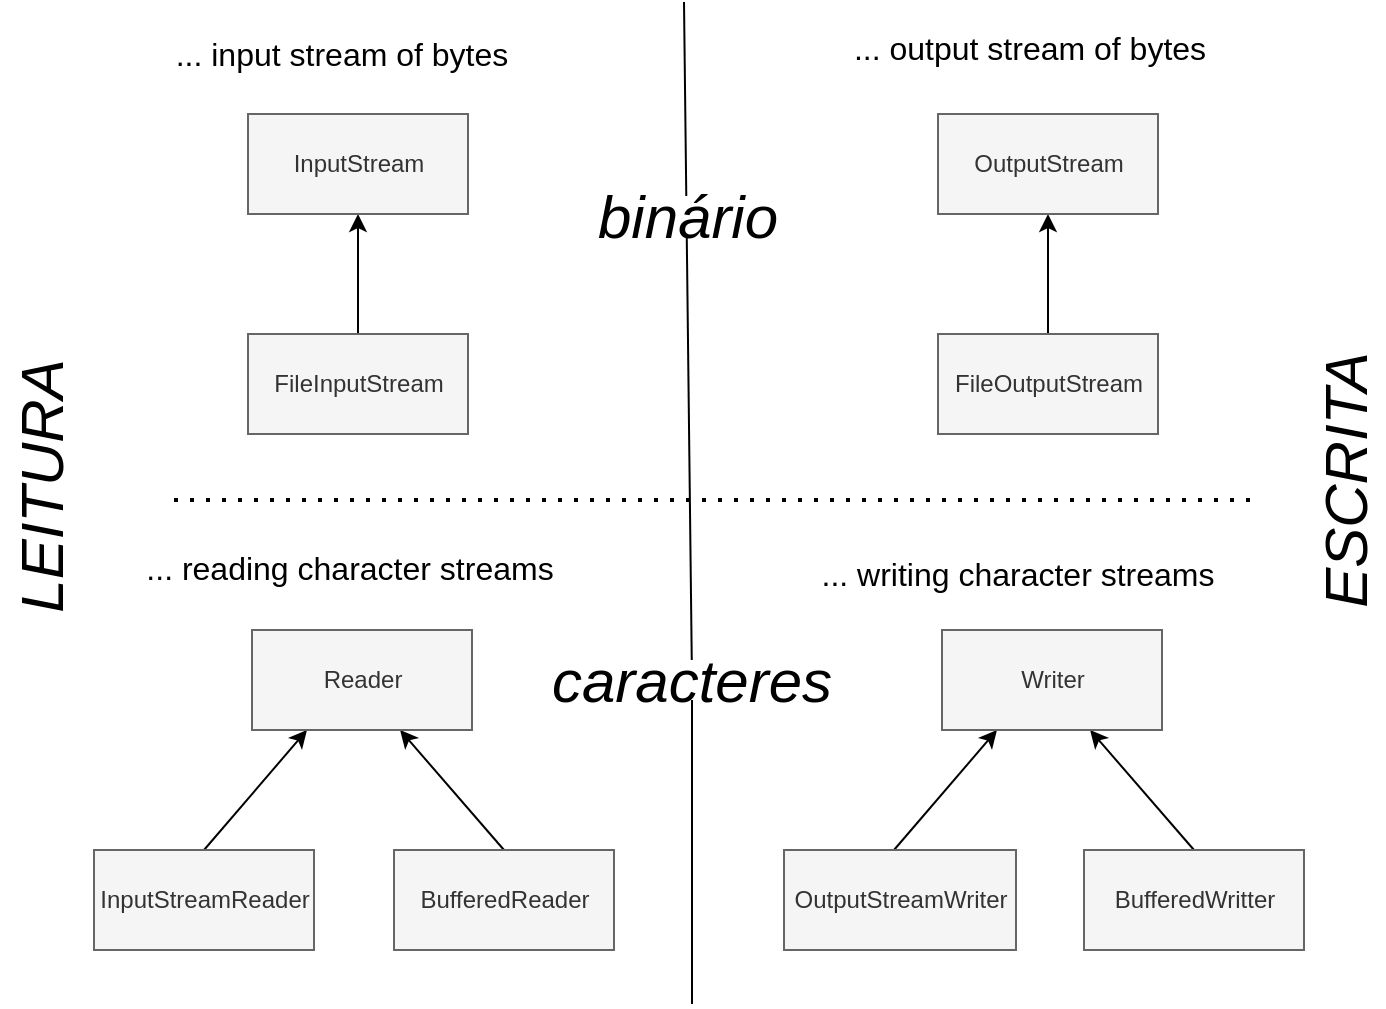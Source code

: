 <mxfile version="13.9.9" type="device"><diagram id="3L0q28YEZKgEF8xh3osE" name="Página-1"><mxGraphModel dx="1086" dy="806" grid="0" gridSize="10" guides="1" tooltips="1" connect="1" arrows="1" fold="1" page="1" pageScale="1" pageWidth="827" pageHeight="1169" math="0" shadow="0"><root><mxCell id="0"/><mxCell id="1" parent="0"/><mxCell id="H4J9VqGEzDT4S_jEcKZn-1" value="InputStream" style="html=1;" vertex="1" parent="1"><mxGeometry x="128" y="87" width="110" height="50" as="geometry"/></mxCell><mxCell id="H4J9VqGEzDT4S_jEcKZn-3" style="edgeStyle=orthogonalEdgeStyle;rounded=0;orthogonalLoop=1;jettySize=auto;html=1;exitX=0.5;exitY=0;exitDx=0;exitDy=0;entryX=0.5;entryY=1;entryDx=0;entryDy=0;" edge="1" parent="1" source="H4J9VqGEzDT4S_jEcKZn-2" target="H4J9VqGEzDT4S_jEcKZn-1"><mxGeometry relative="1" as="geometry"><mxPoint x="182" y="147" as="targetPoint"/></mxGeometry></mxCell><mxCell id="H4J9VqGEzDT4S_jEcKZn-2" value="FileInputStream" style="html=1;" vertex="1" parent="1"><mxGeometry x="128" y="197" width="110" height="50" as="geometry"/></mxCell><mxCell id="H4J9VqGEzDT4S_jEcKZn-4" value="Reader" style="html=1;" vertex="1" parent="1"><mxGeometry x="130" y="345" width="110" height="50" as="geometry"/></mxCell><mxCell id="H4J9VqGEzDT4S_jEcKZn-7" style="rounded=0;orthogonalLoop=1;jettySize=auto;html=1;exitX=0.5;exitY=0;exitDx=0;exitDy=0;entryX=0.25;entryY=1;entryDx=0;entryDy=0;" edge="1" parent="1" source="H4J9VqGEzDT4S_jEcKZn-6" target="H4J9VqGEzDT4S_jEcKZn-4"><mxGeometry relative="1" as="geometry"/></mxCell><mxCell id="H4J9VqGEzDT4S_jEcKZn-6" value="InputStreamReader" style="html=1;" vertex="1" parent="1"><mxGeometry x="51" y="455" width="110" height="50" as="geometry"/></mxCell><mxCell id="H4J9VqGEzDT4S_jEcKZn-9" style="edgeStyle=none;rounded=0;orthogonalLoop=1;jettySize=auto;html=1;exitX=0.5;exitY=0;exitDx=0;exitDy=0;entryX=0.673;entryY=1;entryDx=0;entryDy=0;entryPerimeter=0;" edge="1" parent="1" source="H4J9VqGEzDT4S_jEcKZn-8" target="H4J9VqGEzDT4S_jEcKZn-4"><mxGeometry relative="1" as="geometry"/></mxCell><mxCell id="H4J9VqGEzDT4S_jEcKZn-8" value="BufferedReader" style="html=1;fillColor=#f5f5f5;strokeColor=#666666;fontColor=#333333;" vertex="1" parent="1"><mxGeometry x="201" y="455" width="110" height="50" as="geometry"/></mxCell><mxCell id="H4J9VqGEzDT4S_jEcKZn-12" value="" style="endArrow=none;dashed=1;html=1;dashPattern=1 3;strokeWidth=2;" edge="1" parent="1"><mxGeometry width="50" height="50" relative="1" as="geometry"><mxPoint x="91" y="280" as="sourcePoint"/><mxPoint x="635" y="280" as="targetPoint"/></mxGeometry></mxCell><mxCell id="H4J9VqGEzDT4S_jEcKZn-13" value="... input stream of bytes" style="text;html=1;strokeColor=none;fillColor=none;align=center;verticalAlign=middle;whiteSpace=wrap;rounded=0;fontSize=16;" vertex="1" parent="1"><mxGeometry x="80" y="47" width="190" height="20" as="geometry"/></mxCell><mxCell id="H4J9VqGEzDT4S_jEcKZn-15" value="... reading character streams" style="text;html=1;strokeColor=none;fillColor=none;align=center;verticalAlign=middle;whiteSpace=wrap;rounded=0;fontSize=16;" vertex="1" parent="1"><mxGeometry x="59" y="304" width="240" height="20" as="geometry"/></mxCell><mxCell id="H4J9VqGEzDT4S_jEcKZn-16" value="InputStream" style="html=1;fillColor=#f5f5f5;strokeColor=#666666;fontColor=#333333;" vertex="1" parent="1"><mxGeometry x="128" y="87" width="110" height="50" as="geometry"/></mxCell><mxCell id="H4J9VqGEzDT4S_jEcKZn-17" value="FileInputStream" style="html=1;fillColor=#f5f5f5;strokeColor=#666666;fontColor=#333333;" vertex="1" parent="1"><mxGeometry x="128" y="197" width="110" height="50" as="geometry"/></mxCell><mxCell id="H4J9VqGEzDT4S_jEcKZn-18" value="Reader" style="html=1;fillColor=#f5f5f5;strokeColor=#666666;fontColor=#333333;" vertex="1" parent="1"><mxGeometry x="130" y="345" width="110" height="50" as="geometry"/></mxCell><mxCell id="H4J9VqGEzDT4S_jEcKZn-19" value="InputStreamReader" style="html=1;fillColor=#f5f5f5;strokeColor=#666666;fontColor=#333333;" vertex="1" parent="1"><mxGeometry x="51" y="455" width="110" height="50" as="geometry"/></mxCell><mxCell id="H4J9VqGEzDT4S_jEcKZn-28" value="InputStream" style="html=1;" vertex="1" parent="1"><mxGeometry x="473" y="87" width="110" height="50" as="geometry"/></mxCell><mxCell id="H4J9VqGEzDT4S_jEcKZn-29" style="edgeStyle=orthogonalEdgeStyle;rounded=0;orthogonalLoop=1;jettySize=auto;html=1;exitX=0.5;exitY=0;exitDx=0;exitDy=0;entryX=0.5;entryY=1;entryDx=0;entryDy=0;" edge="1" parent="1" source="H4J9VqGEzDT4S_jEcKZn-30" target="H4J9VqGEzDT4S_jEcKZn-28"><mxGeometry relative="1" as="geometry"><mxPoint x="527" y="147" as="targetPoint"/></mxGeometry></mxCell><mxCell id="H4J9VqGEzDT4S_jEcKZn-30" value="FileInputStream" style="html=1;" vertex="1" parent="1"><mxGeometry x="473" y="197" width="110" height="50" as="geometry"/></mxCell><mxCell id="H4J9VqGEzDT4S_jEcKZn-31" value="Reader" style="html=1;" vertex="1" parent="1"><mxGeometry x="475" y="345" width="110" height="50" as="geometry"/></mxCell><mxCell id="H4J9VqGEzDT4S_jEcKZn-32" style="rounded=0;orthogonalLoop=1;jettySize=auto;html=1;exitX=0.5;exitY=0;exitDx=0;exitDy=0;entryX=0.25;entryY=1;entryDx=0;entryDy=0;" edge="1" parent="1" source="H4J9VqGEzDT4S_jEcKZn-33" target="H4J9VqGEzDT4S_jEcKZn-31"><mxGeometry relative="1" as="geometry"/></mxCell><mxCell id="H4J9VqGEzDT4S_jEcKZn-33" value="InputStreamReader" style="html=1;" vertex="1" parent="1"><mxGeometry x="396" y="455" width="110" height="50" as="geometry"/></mxCell><mxCell id="H4J9VqGEzDT4S_jEcKZn-34" style="edgeStyle=none;rounded=0;orthogonalLoop=1;jettySize=auto;html=1;exitX=0.5;exitY=0;exitDx=0;exitDy=0;entryX=0.673;entryY=1;entryDx=0;entryDy=0;entryPerimeter=0;" edge="1" parent="1" source="H4J9VqGEzDT4S_jEcKZn-35" target="H4J9VqGEzDT4S_jEcKZn-31"><mxGeometry relative="1" as="geometry"/></mxCell><mxCell id="H4J9VqGEzDT4S_jEcKZn-35" value="BufferedWritter" style="html=1;fillColor=#f5f5f5;strokeColor=#666666;fontColor=#333333;" vertex="1" parent="1"><mxGeometry x="546" y="455" width="110" height="50" as="geometry"/></mxCell><mxCell id="H4J9VqGEzDT4S_jEcKZn-36" value="... output stream of bytes" style="text;html=1;strokeColor=none;fillColor=none;align=center;verticalAlign=middle;whiteSpace=wrap;rounded=0;fontSize=16;" vertex="1" parent="1"><mxGeometry x="424" y="44" width="190" height="20" as="geometry"/></mxCell><mxCell id="H4J9VqGEzDT4S_jEcKZn-37" value="... writing character streams" style="text;html=1;strokeColor=none;fillColor=none;align=center;verticalAlign=middle;whiteSpace=wrap;rounded=0;fontSize=16;" vertex="1" parent="1"><mxGeometry x="393" y="307" width="240" height="20" as="geometry"/></mxCell><mxCell id="H4J9VqGEzDT4S_jEcKZn-38" value="OutputStream" style="html=1;fillColor=#f5f5f5;strokeColor=#666666;fontColor=#333333;" vertex="1" parent="1"><mxGeometry x="473" y="87" width="110" height="50" as="geometry"/></mxCell><mxCell id="H4J9VqGEzDT4S_jEcKZn-39" value="FileOutputStream" style="html=1;fillColor=#f5f5f5;strokeColor=#666666;fontColor=#333333;" vertex="1" parent="1"><mxGeometry x="473" y="197" width="110" height="50" as="geometry"/></mxCell><mxCell id="H4J9VqGEzDT4S_jEcKZn-40" value="Writer" style="html=1;fillColor=#f5f5f5;strokeColor=#666666;fontColor=#333333;" vertex="1" parent="1"><mxGeometry x="475" y="345" width="110" height="50" as="geometry"/></mxCell><mxCell id="H4J9VqGEzDT4S_jEcKZn-41" value="OutputStreamWriter" style="html=1;fillColor=#f5f5f5;strokeColor=#666666;fontColor=#333333;" vertex="1" parent="1"><mxGeometry x="396" y="455" width="116" height="50" as="geometry"/></mxCell><mxCell id="H4J9VqGEzDT4S_jEcKZn-43" value="" style="endArrow=none;html=1;fontSize=16;" edge="1" parent="1" source="H4J9VqGEzDT4S_jEcKZn-45"><mxGeometry width="50" height="50" relative="1" as="geometry"><mxPoint x="351" y="495" as="sourcePoint"/><mxPoint x="346" y="31" as="targetPoint"/></mxGeometry></mxCell><mxCell id="H4J9VqGEzDT4S_jEcKZn-44" value="binário" style="text;html=1;align=center;verticalAlign=middle;whiteSpace=wrap;rounded=0;fontSize=30;fontStyle=2;fillColor=#ffffff;" vertex="1" parent="1"><mxGeometry x="328" y="128" width="40" height="20" as="geometry"/></mxCell><mxCell id="H4J9VqGEzDT4S_jEcKZn-45" value="caracteres" style="text;html=1;align=center;verticalAlign=middle;whiteSpace=wrap;rounded=0;fontSize=30;fontStyle=2;fillColor=#ffffff;" vertex="1" parent="1"><mxGeometry x="330" y="360" width="40" height="20" as="geometry"/></mxCell><mxCell id="H4J9VqGEzDT4S_jEcKZn-46" value="" style="endArrow=none;html=1;fontSize=16;" edge="1" parent="1" target="H4J9VqGEzDT4S_jEcKZn-45"><mxGeometry width="50" height="50" relative="1" as="geometry"><mxPoint x="350" y="532" as="sourcePoint"/><mxPoint x="346" y="60" as="targetPoint"/></mxGeometry></mxCell><mxCell id="H4J9VqGEzDT4S_jEcKZn-47" value="LEITURA" style="text;html=1;align=center;verticalAlign=middle;whiteSpace=wrap;rounded=0;fontSize=30;fontStyle=2;fillColor=#ffffff;horizontal=0;" vertex="1" parent="1"><mxGeometry x="4" y="213" width="40" height="121" as="geometry"/></mxCell><mxCell id="H4J9VqGEzDT4S_jEcKZn-50" value="ESCRITA" style="text;html=1;align=center;verticalAlign=middle;whiteSpace=wrap;rounded=0;fontSize=30;fontStyle=2;fillColor=#ffffff;horizontal=0;" vertex="1" parent="1"><mxGeometry x="656" y="210" width="40" height="121" as="geometry"/></mxCell></root></mxGraphModel></diagram></mxfile>